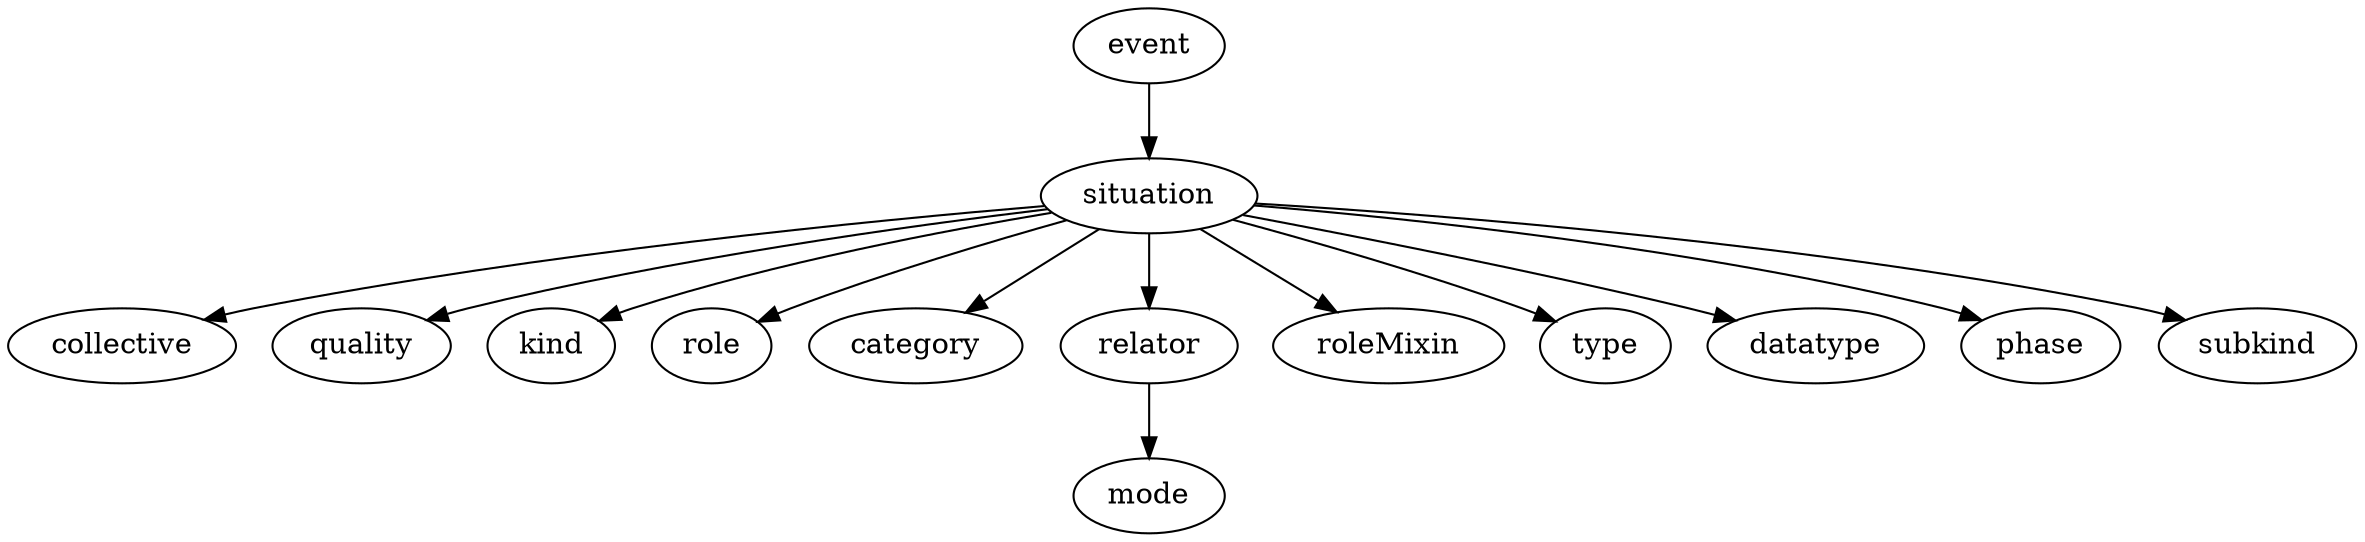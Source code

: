 strict digraph  {
event;
situation;
collective;
quality;
kind;
role;
category;
relator;
roleMixin;
type;
datatype;
phase;
subkind;
mode;
event -> situation;
situation -> collective;
situation -> quality;
situation -> kind;
situation -> role;
situation -> category;
situation -> relator;
situation -> roleMixin;
situation -> type;
situation -> datatype;
situation -> phase;
situation -> subkind;
relator -> mode;
}
